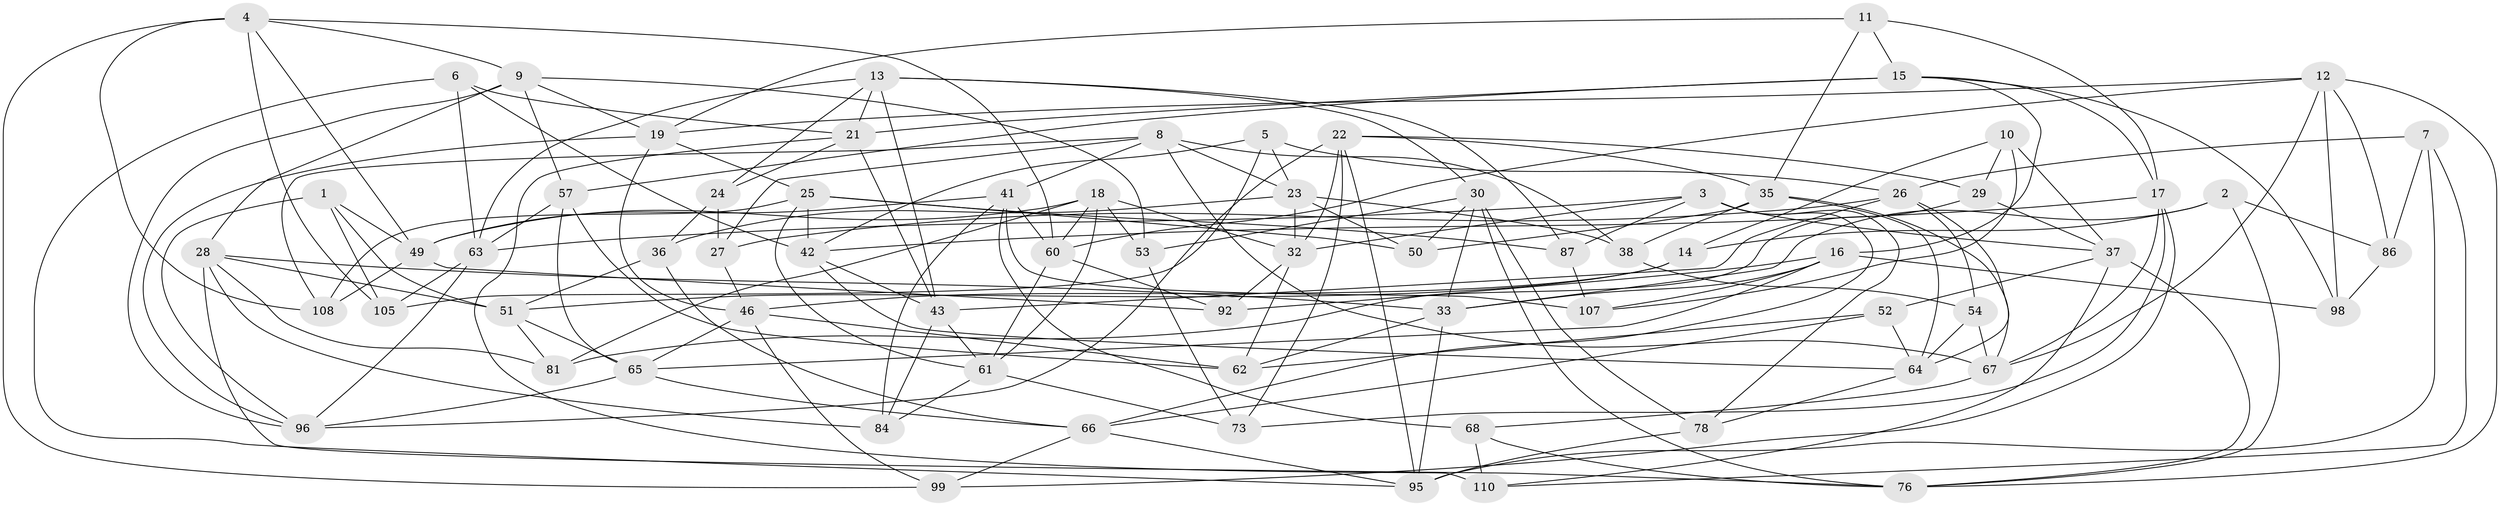 // original degree distribution, {4: 1.0}
// Generated by graph-tools (version 1.1) at 2025/42/03/06/25 10:42:25]
// undirected, 71 vertices, 181 edges
graph export_dot {
graph [start="1"]
  node [color=gray90,style=filled];
  1;
  2;
  3 [super="+47"];
  4 [super="+72"];
  5;
  6;
  7;
  8 [super="+39"];
  9 [super="+75"];
  10;
  11;
  12 [super="+44"];
  13 [super="+83"];
  14;
  15 [super="+34"];
  16 [super="+48"];
  17 [super="+31"];
  18 [super="+20"];
  19 [super="+94"];
  21 [super="+101"];
  22 [super="+45"];
  23 [super="+85"];
  24;
  25 [super="+102"];
  26 [super="+40"];
  27;
  28 [super="+58"];
  29;
  30 [super="+77"];
  32 [super="+80"];
  33 [super="+103"];
  35 [super="+106"];
  36;
  37 [super="+59"];
  38;
  41 [super="+71"];
  42 [super="+91"];
  43 [super="+82"];
  46 [super="+55"];
  49 [super="+56"];
  50;
  51 [super="+79"];
  52;
  53;
  54;
  57 [super="+100"];
  60 [super="+74"];
  61 [super="+109"];
  62 [super="+70"];
  63 [super="+89"];
  64 [super="+88"];
  65 [super="+69"];
  66 [super="+93"];
  67 [super="+97"];
  68;
  73;
  76 [super="+90"];
  78;
  81;
  84;
  86;
  87;
  92;
  95 [super="+104"];
  96 [super="+111"];
  98;
  99;
  105;
  107;
  108;
  110;
  1 -- 51;
  1 -- 49;
  1 -- 105;
  1 -- 96;
  2 -- 14;
  2 -- 33;
  2 -- 86;
  2 -- 76;
  3 -- 78;
  3 -- 66;
  3 -- 87;
  3 -- 32;
  3 -- 37;
  3 -- 63;
  4 -- 60;
  4 -- 108;
  4 -- 105;
  4 -- 9;
  4 -- 99;
  4 -- 49;
  5 -- 23;
  5 -- 105;
  5 -- 42;
  5 -- 26;
  6 -- 42;
  6 -- 95;
  6 -- 63;
  6 -- 21;
  7 -- 110;
  7 -- 86;
  7 -- 26;
  7 -- 95;
  8 -- 41;
  8 -- 108;
  8 -- 27;
  8 -- 38;
  8 -- 23;
  8 -- 67;
  9 -- 57;
  9 -- 53;
  9 -- 28;
  9 -- 96;
  9 -- 19;
  10 -- 37;
  10 -- 29;
  10 -- 107;
  10 -- 14;
  11 -- 19;
  11 -- 35;
  11 -- 17;
  11 -- 15;
  12 -- 60;
  12 -- 19;
  12 -- 86;
  12 -- 98;
  12 -- 76;
  12 -- 67;
  13 -- 87;
  13 -- 30;
  13 -- 43;
  13 -- 24;
  13 -- 21;
  13 -- 63;
  14 -- 51;
  14 -- 46;
  15 -- 21;
  15 -- 98;
  15 -- 57;
  15 -- 16;
  15 -- 17;
  16 -- 98;
  16 -- 33;
  16 -- 65;
  16 -- 107;
  16 -- 92;
  17 -- 99;
  17 -- 42;
  17 -- 73;
  17 -- 67;
  18 -- 81;
  18 -- 53;
  18 -- 61;
  18 -- 32;
  18 -- 49;
  18 -- 60;
  19 -- 46;
  19 -- 96;
  19 -- 25;
  21 -- 110;
  21 -- 24;
  21 -- 43;
  22 -- 95;
  22 -- 35;
  22 -- 96;
  22 -- 32;
  22 -- 73;
  22 -- 29;
  23 -- 38;
  23 -- 36;
  23 -- 50;
  23 -- 32;
  24 -- 36;
  24 -- 27;
  25 -- 42;
  25 -- 108;
  25 -- 50;
  25 -- 61;
  25 -- 87;
  26 -- 27;
  26 -- 54;
  26 -- 43;
  26 -- 64;
  27 -- 46;
  28 -- 81;
  28 -- 51;
  28 -- 33;
  28 -- 84;
  28 -- 76;
  29 -- 81;
  29 -- 37;
  30 -- 50;
  30 -- 53;
  30 -- 33;
  30 -- 76;
  30 -- 78;
  32 -- 92;
  32 -- 62;
  33 -- 62;
  33 -- 95;
  35 -- 50;
  35 -- 38;
  35 -- 67;
  35 -- 64;
  36 -- 51;
  36 -- 66;
  37 -- 110;
  37 -- 52;
  37 -- 76;
  38 -- 54;
  41 -- 84;
  41 -- 107;
  41 -- 68;
  41 -- 49;
  41 -- 60;
  42 -- 64;
  42 -- 43;
  43 -- 84;
  43 -- 61;
  46 -- 99;
  46 -- 65;
  46 -- 62;
  49 -- 92;
  49 -- 108;
  51 -- 81;
  51 -- 65;
  52 -- 62;
  52 -- 66;
  52 -- 64;
  53 -- 73;
  54 -- 67;
  54 -- 64;
  57 -- 65;
  57 -- 62 [weight=2];
  57 -- 63;
  60 -- 92;
  60 -- 61;
  61 -- 84;
  61 -- 73;
  63 -- 96;
  63 -- 105;
  64 -- 78;
  65 -- 66;
  65 -- 96;
  66 -- 99;
  66 -- 95;
  67 -- 68;
  68 -- 110;
  68 -- 76;
  78 -- 95;
  86 -- 98;
  87 -- 107;
}
